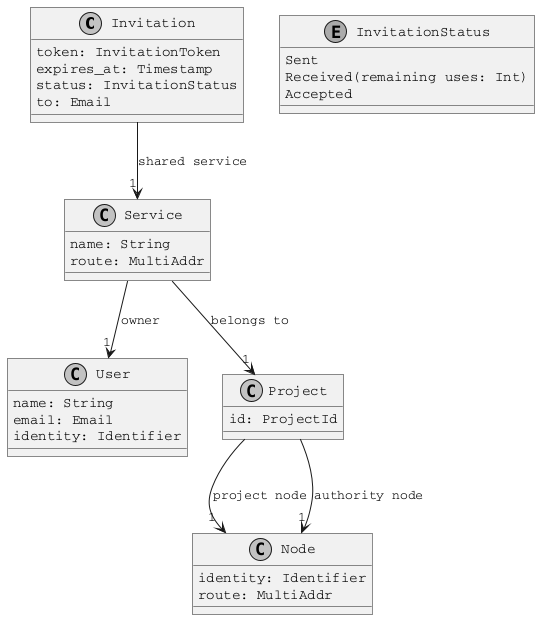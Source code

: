 @startuml
skinparam monochrome true
skinparam defaultFontName Courier
skinparam roundCorner 0
skinparam wrapWidth 400

class Invitation {
  token: InvitationToken
  expires_at: Timestamp
  status: InvitationStatus
  to: Email
}

Invitation --> "1" Service: shared service
Service --> "1" User: owner

class Project {
  id: ProjectId
}

class User {
  name: String
  email: Email
  identity: Identifier
}

class Service {
  name: String
  route: MultiAddr
}

Service --> "1" Project: belongs to

class Node {
  identity: Identifier
  route: MultiAddr
}

Project --> "1" Node: project node
Project --> "1" Node: authority node

enum InvitationStatus {
  Sent
  {field} Received(remaining uses: Int)
  Accepted
}

@enduml
